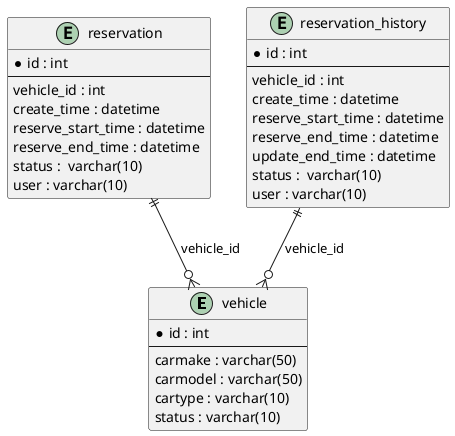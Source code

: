 @startuml

entity "vehicle" {
  *id : int
  --
  carmake : varchar(50)
  carmodel : varchar(50)
  cartype : varchar(10)
  status : varchar(10)
}

entity "reservation" {
  *id : int
  --
  vehicle_id : int
  create_time : datetime
  reserve_start_time : datetime
  reserve_end_time : datetime
  status :  varchar(10)
  user : varchar(10)
}

entity "reservation_history" {
  *id : int
  --
  vehicle_id : int
  create_time : datetime
  reserve_start_time : datetime
  reserve_end_time : datetime
  update_end_time : datetime
  status :  varchar(10)
  user : varchar(10)
}

reservation ||--o{ vehicle : vehicle_id
reservation_history ||--o{ vehicle : vehicle_id

@enduml
